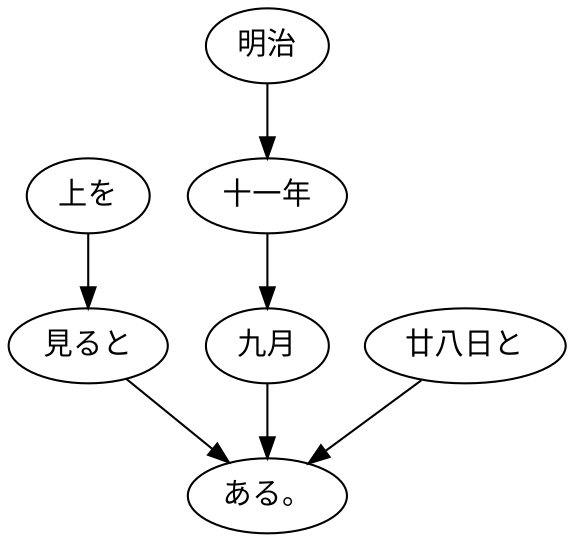 digraph graph6552 {
	node0 [label="上を"];
	node1 [label="見ると"];
	node2 [label="明治"];
	node3 [label="十一年"];
	node4 [label="九月"];
	node5 [label="廿八日と"];
	node6 [label="ある。"];
	node0 -> node1;
	node1 -> node6;
	node2 -> node3;
	node3 -> node4;
	node4 -> node6;
	node5 -> node6;
}
